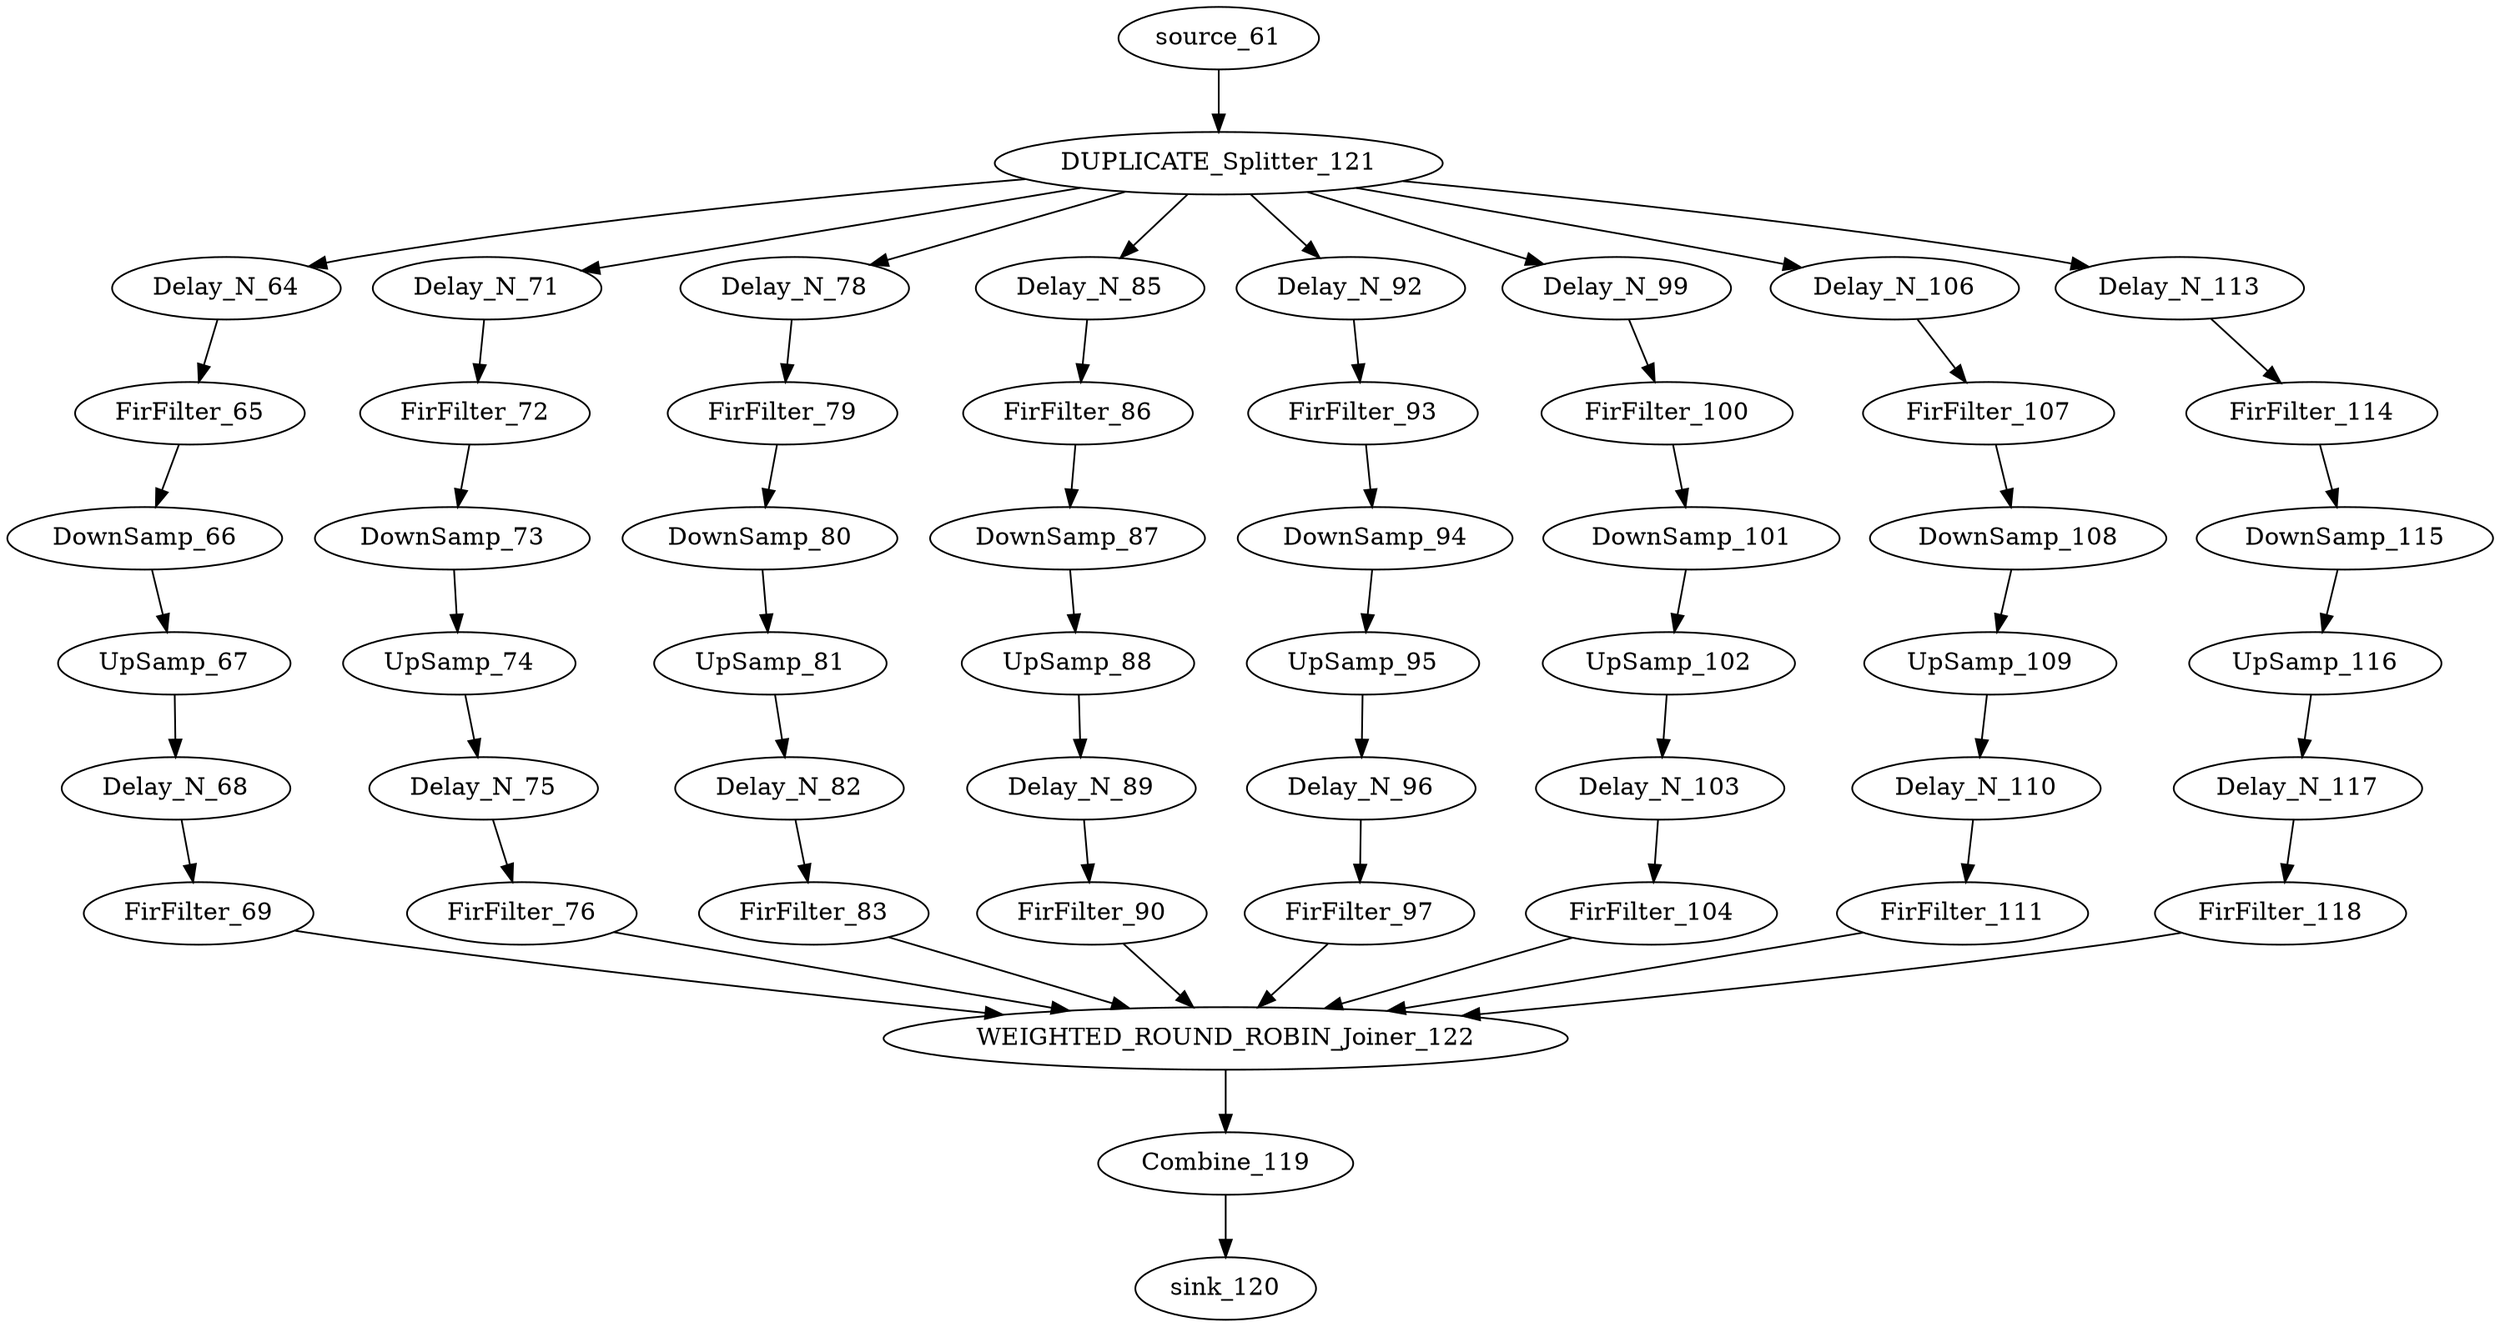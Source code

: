 digraph FilterBankNew_141 {
node0 [label="source_61", push="8", pop="0", peek="0", pushType="float", popType="void", peekType="void", codeSize="31 b", stackSize="0 b", work="13"];
node1 [label="DUPLICATE_Splitter_121", push="8", pop="8", peek="0", pushType="float", popType="float", peekType="void", codeSize="60 b", stackSize="64 b", work="0"];
node0 -> node1;
node2 [label="Delay_N_64", push="8", pop="8", peek="8", pushType="float", popType="float", peekType="float", codeSize="12 b", stackSize="0 b", work="6"];
node1 -> node2;
node3 [label="FirFilter_65", push="8", pop="8", peek="256", pushType="float", popType="float", peekType="float", codeSize="680 b", stackSize="64 b", work="390"];
node2 -> node3;
node4 [label="DownSamp_66", push="1", pop="8", peek="8", pushType="float", popType="float", peekType="float", codeSize="28 b", stackSize="32 b", work="41"];
node3 -> node4;
node5 [label="UpSamp_67", push="8", pop="1", peek="1", pushType="float", popType="float", peekType="float", codeSize="28 b", stackSize="32 b", work="41"];
node4 -> node5;
node6 [label="Delay_N_68", push="8", pop="8", peek="8", pushType="float", popType="float", peekType="float", codeSize="12 b", stackSize="0 b", work="6"];
node5 -> node6;
node7 [label="FirFilter_69", push="8", pop="8", peek="256", pushType="float", popType="float", peekType="float", codeSize="680 b", stackSize="64 b", work="390"];
node6 -> node7;
node8 [label="Delay_N_71", push="8", pop="8", peek="8", pushType="float", popType="float", peekType="float", codeSize="12 b", stackSize="0 b", work="6"];
node1 -> node8;
node9 [label="FirFilter_72", push="8", pop="8", peek="256", pushType="float", popType="float", peekType="float", codeSize="680 b", stackSize="64 b", work="390"];
node8 -> node9;
node10 [label="DownSamp_73", push="1", pop="8", peek="8", pushType="float", popType="float", peekType="float", codeSize="28 b", stackSize="32 b", work="41"];
node9 -> node10;
node11 [label="UpSamp_74", push="8", pop="1", peek="1", pushType="float", popType="float", peekType="float", codeSize="28 b", stackSize="32 b", work="41"];
node10 -> node11;
node12 [label="Delay_N_75", push="8", pop="8", peek="8", pushType="float", popType="float", peekType="float", codeSize="12 b", stackSize="0 b", work="6"];
node11 -> node12;
node13 [label="FirFilter_76", push="8", pop="8", peek="256", pushType="float", popType="float", peekType="float", codeSize="680 b", stackSize="64 b", work="390"];
node12 -> node13;
node14 [label="Delay_N_78", push="8", pop="8", peek="8", pushType="float", popType="float", peekType="float", codeSize="12 b", stackSize="0 b", work="6"];
node1 -> node14;
node15 [label="FirFilter_79", push="8", pop="8", peek="256", pushType="float", popType="float", peekType="float", codeSize="680 b", stackSize="64 b", work="390"];
node14 -> node15;
node16 [label="DownSamp_80", push="1", pop="8", peek="8", pushType="float", popType="float", peekType="float", codeSize="28 b", stackSize="32 b", work="41"];
node15 -> node16;
node17 [label="UpSamp_81", push="8", pop="1", peek="1", pushType="float", popType="float", peekType="float", codeSize="28 b", stackSize="32 b", work="41"];
node16 -> node17;
node18 [label="Delay_N_82", push="8", pop="8", peek="8", pushType="float", popType="float", peekType="float", codeSize="12 b", stackSize="0 b", work="6"];
node17 -> node18;
node19 [label="FirFilter_83", push="8", pop="8", peek="256", pushType="float", popType="float", peekType="float", codeSize="680 b", stackSize="64 b", work="390"];
node18 -> node19;
node20 [label="Delay_N_85", push="8", pop="8", peek="8", pushType="float", popType="float", peekType="float", codeSize="12 b", stackSize="0 b", work="6"];
node1 -> node20;
node21 [label="FirFilter_86", push="8", pop="8", peek="256", pushType="float", popType="float", peekType="float", codeSize="680 b", stackSize="64 b", work="390"];
node20 -> node21;
node22 [label="DownSamp_87", push="1", pop="8", peek="8", pushType="float", popType="float", peekType="float", codeSize="28 b", stackSize="32 b", work="41"];
node21 -> node22;
node23 [label="UpSamp_88", push="8", pop="1", peek="1", pushType="float", popType="float", peekType="float", codeSize="28 b", stackSize="32 b", work="41"];
node22 -> node23;
node24 [label="Delay_N_89", push="8", pop="8", peek="8", pushType="float", popType="float", peekType="float", codeSize="12 b", stackSize="0 b", work="6"];
node23 -> node24;
node25 [label="FirFilter_90", push="8", pop="8", peek="256", pushType="float", popType="float", peekType="float", codeSize="680 b", stackSize="64 b", work="390"];
node24 -> node25;
node26 [label="Delay_N_92", push="8", pop="8", peek="8", pushType="float", popType="float", peekType="float", codeSize="12 b", stackSize="0 b", work="6"];
node1 -> node26;
node27 [label="FirFilter_93", push="8", pop="8", peek="256", pushType="float", popType="float", peekType="float", codeSize="680 b", stackSize="64 b", work="390"];
node26 -> node27;
node28 [label="DownSamp_94", push="1", pop="8", peek="8", pushType="float", popType="float", peekType="float", codeSize="28 b", stackSize="32 b", work="41"];
node27 -> node28;
node29 [label="UpSamp_95", push="8", pop="1", peek="1", pushType="float", popType="float", peekType="float", codeSize="28 b", stackSize="32 b", work="41"];
node28 -> node29;
node30 [label="Delay_N_96", push="8", pop="8", peek="8", pushType="float", popType="float", peekType="float", codeSize="12 b", stackSize="0 b", work="6"];
node29 -> node30;
node31 [label="FirFilter_97", push="8", pop="8", peek="256", pushType="float", popType="float", peekType="float", codeSize="680 b", stackSize="64 b", work="390"];
node30 -> node31;
node32 [label="Delay_N_99", push="8", pop="8", peek="8", pushType="float", popType="float", peekType="float", codeSize="12 b", stackSize="0 b", work="6"];
node1 -> node32;
node33 [label="FirFilter_100", push="8", pop="8", peek="256", pushType="float", popType="float", peekType="float", codeSize="680 b", stackSize="64 b", work="390"];
node32 -> node33;
node34 [label="DownSamp_101", push="1", pop="8", peek="8", pushType="float", popType="float", peekType="float", codeSize="28 b", stackSize="32 b", work="41"];
node33 -> node34;
node35 [label="UpSamp_102", push="8", pop="1", peek="1", pushType="float", popType="float", peekType="float", codeSize="28 b", stackSize="32 b", work="41"];
node34 -> node35;
node36 [label="Delay_N_103", push="8", pop="8", peek="8", pushType="float", popType="float", peekType="float", codeSize="12 b", stackSize="0 b", work="6"];
node35 -> node36;
node37 [label="FirFilter_104", push="8", pop="8", peek="256", pushType="float", popType="float", peekType="float", codeSize="680 b", stackSize="64 b", work="390"];
node36 -> node37;
node38 [label="Delay_N_106", push="8", pop="8", peek="8", pushType="float", popType="float", peekType="float", codeSize="12 b", stackSize="0 b", work="6"];
node1 -> node38;
node39 [label="FirFilter_107", push="8", pop="8", peek="256", pushType="float", popType="float", peekType="float", codeSize="680 b", stackSize="64 b", work="390"];
node38 -> node39;
node40 [label="DownSamp_108", push="1", pop="8", peek="8", pushType="float", popType="float", peekType="float", codeSize="28 b", stackSize="32 b", work="41"];
node39 -> node40;
node41 [label="UpSamp_109", push="8", pop="1", peek="1", pushType="float", popType="float", peekType="float", codeSize="28 b", stackSize="32 b", work="41"];
node40 -> node41;
node42 [label="Delay_N_110", push="8", pop="8", peek="8", pushType="float", popType="float", peekType="float", codeSize="12 b", stackSize="0 b", work="6"];
node41 -> node42;
node43 [label="FirFilter_111", push="8", pop="8", peek="256", pushType="float", popType="float", peekType="float", codeSize="680 b", stackSize="64 b", work="390"];
node42 -> node43;
node44 [label="Delay_N_113", push="8", pop="8", peek="8", pushType="float", popType="float", peekType="float", codeSize="12 b", stackSize="0 b", work="6"];
node1 -> node44;
node45 [label="FirFilter_114", push="8", pop="8", peek="256", pushType="float", popType="float", peekType="float", codeSize="680 b", stackSize="64 b", work="390"];
node44 -> node45;
node46 [label="DownSamp_115", push="1", pop="8", peek="8", pushType="float", popType="float", peekType="float", codeSize="28 b", stackSize="32 b", work="41"];
node45 -> node46;
node47 [label="UpSamp_116", push="8", pop="1", peek="1", pushType="float", popType="float", peekType="float", codeSize="28 b", stackSize="32 b", work="41"];
node46 -> node47;
node48 [label="Delay_N_117", push="8", pop="8", peek="8", pushType="float", popType="float", peekType="float", codeSize="12 b", stackSize="0 b", work="6"];
node47 -> node48;
node49 [label="FirFilter_118", push="8", pop="8", peek="256", pushType="float", popType="float", peekType="float", codeSize="680 b", stackSize="64 b", work="390"];
node48 -> node49;
node50 [label="WEIGHTED_ROUND_ROBIN_Joiner_122", push="64", pop="64", peek="0", pushType="float", popType="float", peekType="void", codeSize="102 b", stackSize="32 b", work="0"];
node7 -> node50;
node13 -> node50;
node19 -> node50;
node25 -> node50;
node31 -> node50;
node37 -> node50;
node43 -> node50;
node49 -> node50;
node51 [label="Combine_119", push="8", pop="64", peek="64", pushType="float", popType="float", peekType="float", codeSize="27 b", stackSize="64 b", work="59"];
node50 -> node51;
node52 [label="sink_120", push="0", pop="8", peek="8", pushType="void", popType="float", peekType="float", codeSize="16 b", stackSize="0 b", work="6"];
node51 -> node52;
}
